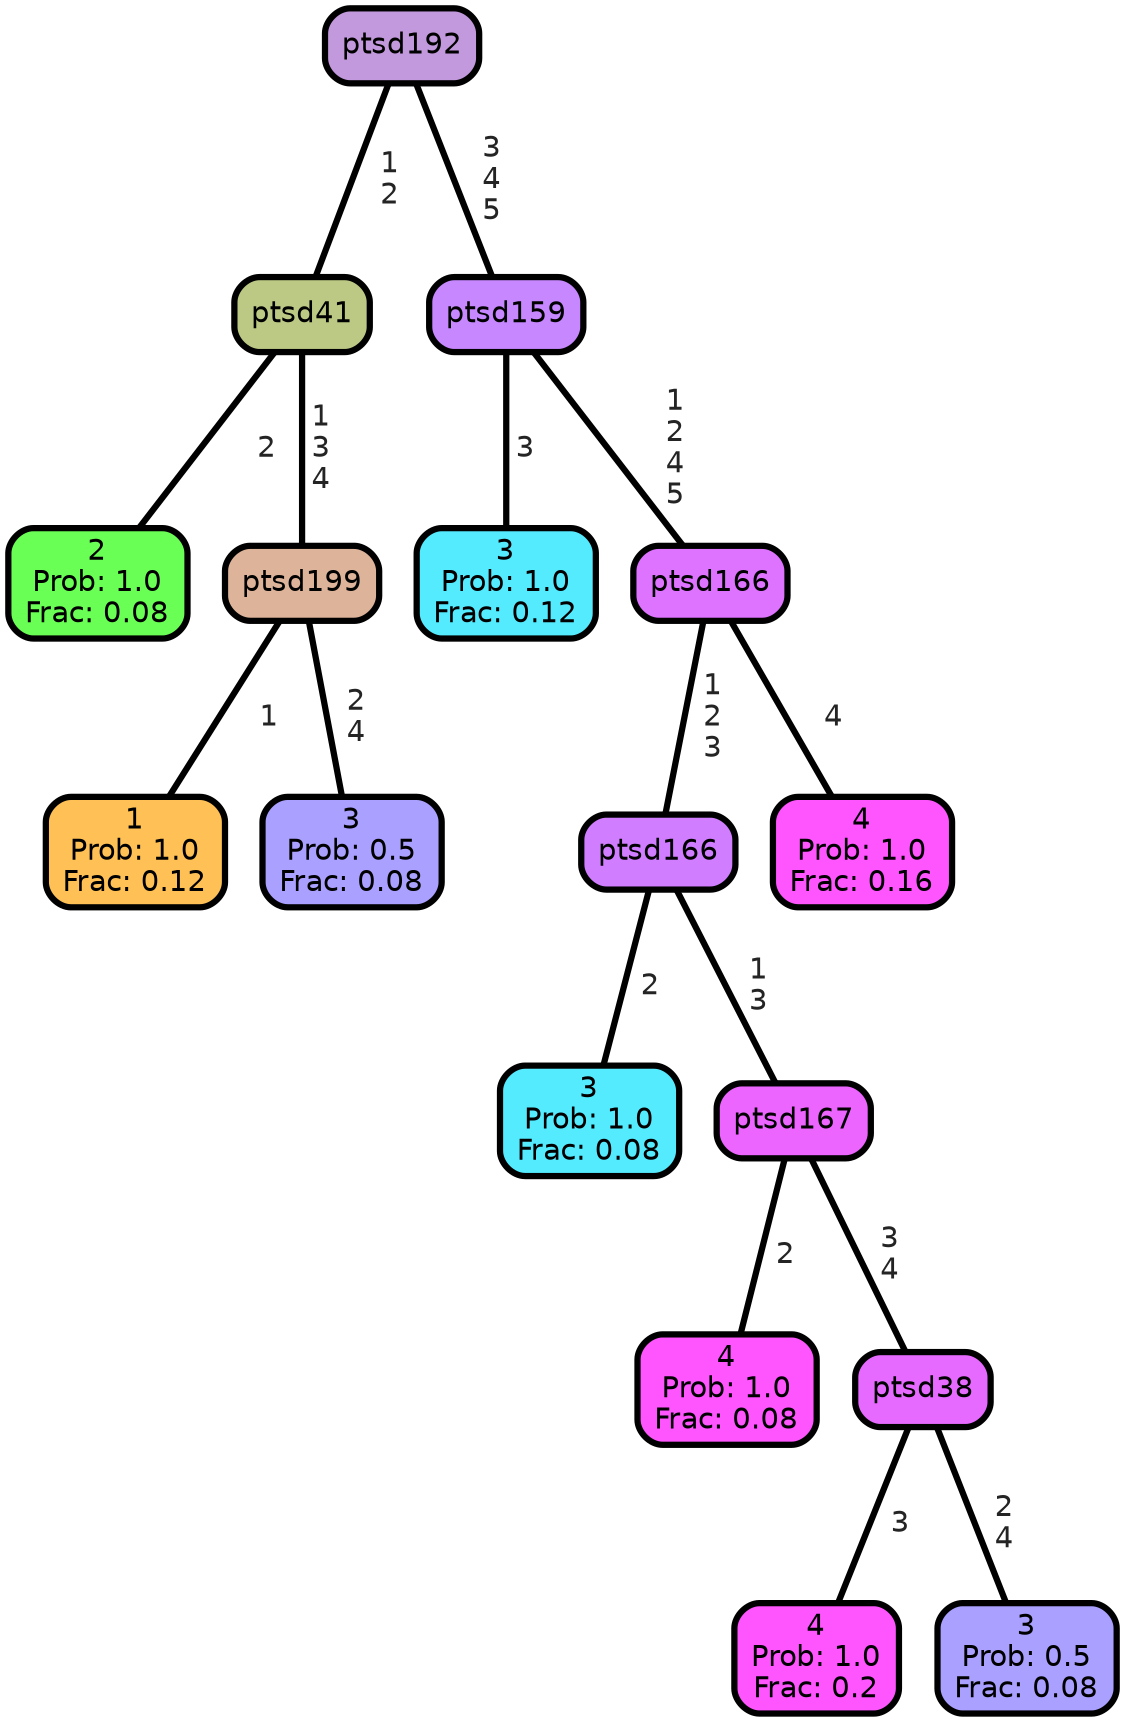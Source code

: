 graph Tree {
node [shape=box, style="filled, rounded",color="black",penwidth="3",fontcolor="black",                 fontname=helvetica] ;
graph [ranksep="0 equally", splines=straight,                 bgcolor=transparent, dpi=200] ;
edge [fontname=helvetica, fontweight=bold,fontcolor=grey14,color=black] ;
0 [label="2
Prob: 1.0
Frac: 0.08", fillcolor="#6aff55"] ;
1 [label="ptsd41", fillcolor="#bcc985"] ;
2 [label="1
Prob: 1.0
Frac: 0.12", fillcolor="#ffc155"] ;
3 [label="ptsd199", fillcolor="#ddb399"] ;
4 [label="3
Prob: 0.5
Frac: 0.08", fillcolor="#aaa0ff"] ;
5 [label="ptsd192", fillcolor="#c399dd"] ;
6 [label="3
Prob: 1.0
Frac: 0.12", fillcolor="#55ebff"] ;
7 [label="ptsd159", fillcolor="#c687ff"] ;
8 [label="3
Prob: 1.0
Frac: 0.08", fillcolor="#55ebff"] ;
9 [label="ptsd166", fillcolor="#d07dff"] ;
10 [label="4
Prob: 1.0
Frac: 0.08", fillcolor="#ff55ff"] ;
11 [label="ptsd167", fillcolor="#ec65ff"] ;
12 [label="4
Prob: 1.0
Frac: 0.2", fillcolor="#ff55ff"] ;
13 [label="ptsd38", fillcolor="#e66aff"] ;
14 [label="3
Prob: 0.5
Frac: 0.08", fillcolor="#aaa0ff"] ;
15 [label="ptsd166", fillcolor="#dd73ff"] ;
16 [label="4
Prob: 1.0
Frac: 0.16", fillcolor="#ff55ff"] ;
1 -- 0 [label=" 2",penwidth=3] ;
1 -- 3 [label=" 1\n 3\n 4",penwidth=3] ;
3 -- 2 [label=" 1",penwidth=3] ;
3 -- 4 [label=" 2\n 4",penwidth=3] ;
5 -- 1 [label=" 1\n 2",penwidth=3] ;
5 -- 7 [label=" 3\n 4\n 5",penwidth=3] ;
7 -- 6 [label=" 3",penwidth=3] ;
7 -- 15 [label=" 1\n 2\n 4\n 5",penwidth=3] ;
9 -- 8 [label=" 2",penwidth=3] ;
9 -- 11 [label=" 1\n 3",penwidth=3] ;
11 -- 10 [label=" 2",penwidth=3] ;
11 -- 13 [label=" 3\n 4",penwidth=3] ;
13 -- 12 [label=" 3",penwidth=3] ;
13 -- 14 [label=" 2\n 4",penwidth=3] ;
15 -- 9 [label=" 1\n 2\n 3",penwidth=3] ;
15 -- 16 [label=" 4",penwidth=3] ;
{rank = same;}}